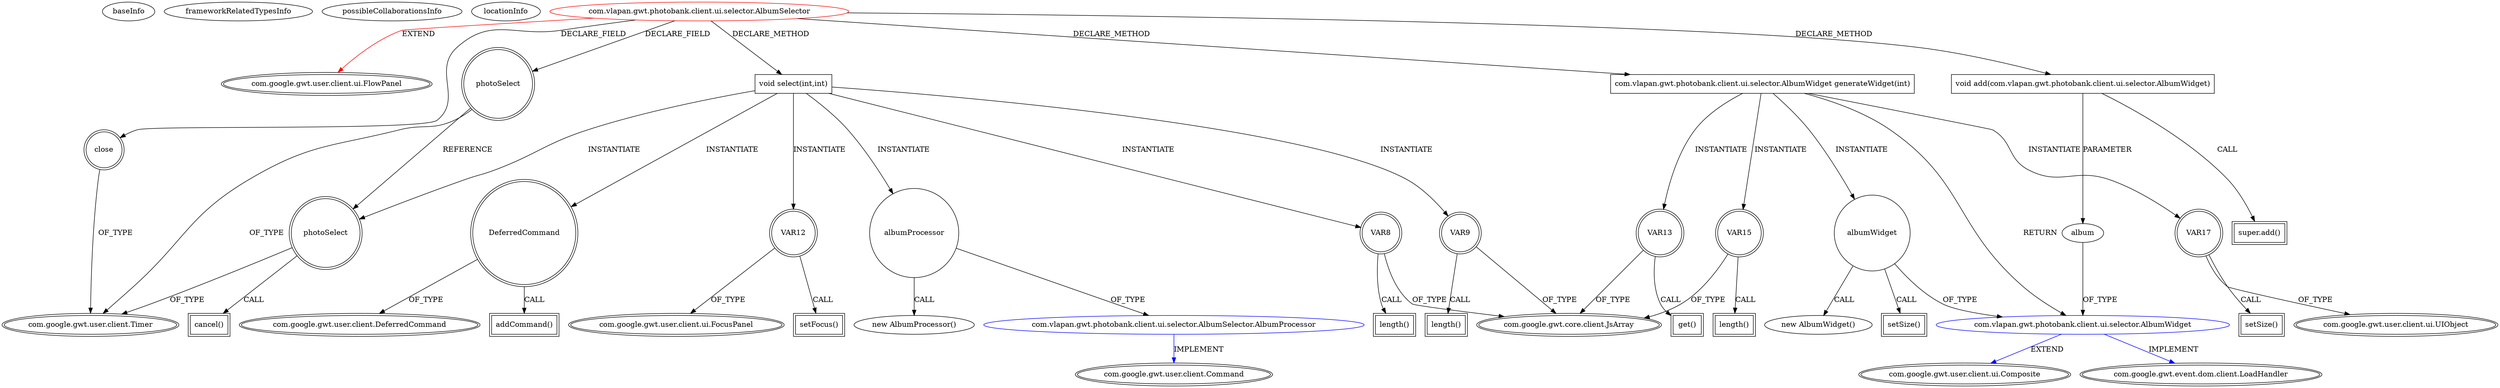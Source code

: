 digraph {
baseInfo[graphId=4619,category="extension_graph",isAnonymous=false,possibleRelation=true]
frameworkRelatedTypesInfo[0="com.google.gwt.user.client.ui.FlowPanel"]
possibleCollaborationsInfo[0="4619~CLIENT_METHOD_DECLARATION-INSTANTIATION-~com.google.gwt.user.client.ui.FlowPanel ~com.google.gwt.user.client.Command ~false~false",1="4619~CLIENT_METHOD_DECLARATION-PARAMETER_DECLARATION-CLIENT_METHOD_DECLARATION-INSTANTIATION-CLIENT_METHOD_DECLARATION-RETURN_TYPE-~com.google.gwt.user.client.ui.FlowPanel ~com.google.gwt.user.client.ui.Composite com.google.gwt.event.dom.client.LoadHandler ~false~false"]
locationInfo[projectName="vlapan-PhotoBank",filePath="/vlapan-PhotoBank/PhotoBank-master/src/com/vlapan/gwt/photobank/client/ui/selector/AlbumSelector.java",contextSignature="AlbumSelector",graphId="4619"]
0[label="com.vlapan.gwt.photobank.client.ui.selector.AlbumSelector",vertexType="ROOT_CLIENT_CLASS_DECLARATION",isFrameworkType=false,color=red]
1[label="com.google.gwt.user.client.ui.FlowPanel",vertexType="FRAMEWORK_CLASS_TYPE",isFrameworkType=true,peripheries=2]
2[label="close",vertexType="FIELD_DECLARATION",isFrameworkType=true,peripheries=2,shape=circle]
3[label="com.google.gwt.user.client.Timer",vertexType="FRAMEWORK_CLASS_TYPE",isFrameworkType=true,peripheries=2]
4[label="photoSelect",vertexType="FIELD_DECLARATION",isFrameworkType=true,peripheries=2,shape=circle]
31[label="void select(int,int)",vertexType="CLIENT_METHOD_DECLARATION",isFrameworkType=false,shape=box]
32[label="photoSelect",vertexType="VARIABLE_EXPRESION",isFrameworkType=true,peripheries=2,shape=circle]
33[label="cancel()",vertexType="INSIDE_CALL",isFrameworkType=true,peripheries=2,shape=box]
35[label="VAR8",vertexType="VARIABLE_EXPRESION",isFrameworkType=true,peripheries=2,shape=circle]
37[label="com.google.gwt.core.client.JsArray",vertexType="FRAMEWORK_CLASS_TYPE",isFrameworkType=true,peripheries=2]
36[label="length()",vertexType="INSIDE_CALL",isFrameworkType=true,peripheries=2,shape=box]
38[label="VAR9",vertexType="VARIABLE_EXPRESION",isFrameworkType=true,peripheries=2,shape=circle]
39[label="length()",vertexType="INSIDE_CALL",isFrameworkType=true,peripheries=2,shape=box]
42[label="albumProcessor",vertexType="VARIABLE_EXPRESION",isFrameworkType=false,shape=circle]
43[label="com.vlapan.gwt.photobank.client.ui.selector.AlbumSelector.AlbumProcessor",vertexType="REFERENCE_CLIENT_CLASS_DECLARATION",isFrameworkType=false,color=blue]
44[label="com.google.gwt.user.client.Command",vertexType="FRAMEWORK_INTERFACE_TYPE",isFrameworkType=true,peripheries=2]
41[label="new AlbumProcessor()",vertexType="CONSTRUCTOR_CALL",isFrameworkType=false]
45[label="DeferredCommand",vertexType="VARIABLE_EXPRESION",isFrameworkType=true,peripheries=2,shape=circle]
47[label="com.google.gwt.user.client.DeferredCommand",vertexType="FRAMEWORK_CLASS_TYPE",isFrameworkType=true,peripheries=2]
46[label="addCommand()",vertexType="INSIDE_CALL",isFrameworkType=true,peripheries=2,shape=box]
48[label="VAR12",vertexType="VARIABLE_EXPRESION",isFrameworkType=true,peripheries=2,shape=circle]
50[label="com.google.gwt.user.client.ui.FocusPanel",vertexType="FRAMEWORK_CLASS_TYPE",isFrameworkType=true,peripheries=2]
49[label="setFocus()",vertexType="INSIDE_CALL",isFrameworkType=true,peripheries=2,shape=box]
51[label="com.vlapan.gwt.photobank.client.ui.selector.AlbumWidget generateWidget(int)",vertexType="CLIENT_METHOD_DECLARATION",isFrameworkType=false,shape=box]
52[label="com.vlapan.gwt.photobank.client.ui.selector.AlbumWidget",vertexType="REFERENCE_CLIENT_CLASS_DECLARATION",isFrameworkType=false,color=blue]
53[label="com.google.gwt.user.client.ui.Composite",vertexType="FRAMEWORK_CLASS_TYPE",isFrameworkType=true,peripheries=2]
54[label="com.google.gwt.event.dom.client.LoadHandler",vertexType="FRAMEWORK_INTERFACE_TYPE",isFrameworkType=true,peripheries=2]
55[label="VAR13",vertexType="VARIABLE_EXPRESION",isFrameworkType=true,peripheries=2,shape=circle]
56[label="get()",vertexType="INSIDE_CALL",isFrameworkType=true,peripheries=2,shape=box]
59[label="albumWidget",vertexType="VARIABLE_EXPRESION",isFrameworkType=false,shape=circle]
58[label="new AlbumWidget()",vertexType="CONSTRUCTOR_CALL",isFrameworkType=false]
61[label="VAR15",vertexType="VARIABLE_EXPRESION",isFrameworkType=true,peripheries=2,shape=circle]
62[label="length()",vertexType="INSIDE_CALL",isFrameworkType=true,peripheries=2,shape=box]
65[label="setSize()",vertexType="INSIDE_CALL",isFrameworkType=true,peripheries=2,shape=box]
66[label="VAR17",vertexType="VARIABLE_EXPRESION",isFrameworkType=true,peripheries=2,shape=circle]
68[label="com.google.gwt.user.client.ui.UIObject",vertexType="FRAMEWORK_CLASS_TYPE",isFrameworkType=true,peripheries=2]
67[label="setSize()",vertexType="INSIDE_CALL",isFrameworkType=true,peripheries=2,shape=box]
80[label="void add(com.vlapan.gwt.photobank.client.ui.selector.AlbumWidget)",vertexType="CLIENT_METHOD_DECLARATION",isFrameworkType=false,shape=box]
81[label="album",vertexType="PARAMETER_DECLARATION",isFrameworkType=false]
83[label="super.add()",vertexType="SUPER_CALL",isFrameworkType=true,peripheries=2,shape=box]
0->1[label="EXTEND",color=red]
0->2[label="DECLARE_FIELD"]
2->3[label="OF_TYPE"]
0->4[label="DECLARE_FIELD"]
4->3[label="OF_TYPE"]
0->31[label="DECLARE_METHOD"]
31->32[label="INSTANTIATE"]
4->32[label="REFERENCE"]
32->3[label="OF_TYPE"]
32->33[label="CALL"]
31->35[label="INSTANTIATE"]
35->37[label="OF_TYPE"]
35->36[label="CALL"]
31->38[label="INSTANTIATE"]
38->37[label="OF_TYPE"]
38->39[label="CALL"]
31->42[label="INSTANTIATE"]
43->44[label="IMPLEMENT",color=blue]
42->43[label="OF_TYPE"]
42->41[label="CALL"]
31->45[label="INSTANTIATE"]
45->47[label="OF_TYPE"]
45->46[label="CALL"]
31->48[label="INSTANTIATE"]
48->50[label="OF_TYPE"]
48->49[label="CALL"]
0->51[label="DECLARE_METHOD"]
52->53[label="EXTEND",color=blue]
52->54[label="IMPLEMENT",color=blue]
51->52[label="RETURN"]
51->55[label="INSTANTIATE"]
55->37[label="OF_TYPE"]
55->56[label="CALL"]
51->59[label="INSTANTIATE"]
59->52[label="OF_TYPE"]
59->58[label="CALL"]
51->61[label="INSTANTIATE"]
61->37[label="OF_TYPE"]
61->62[label="CALL"]
59->65[label="CALL"]
51->66[label="INSTANTIATE"]
66->68[label="OF_TYPE"]
66->67[label="CALL"]
0->80[label="DECLARE_METHOD"]
81->52[label="OF_TYPE"]
80->81[label="PARAMETER"]
80->83[label="CALL"]
}
